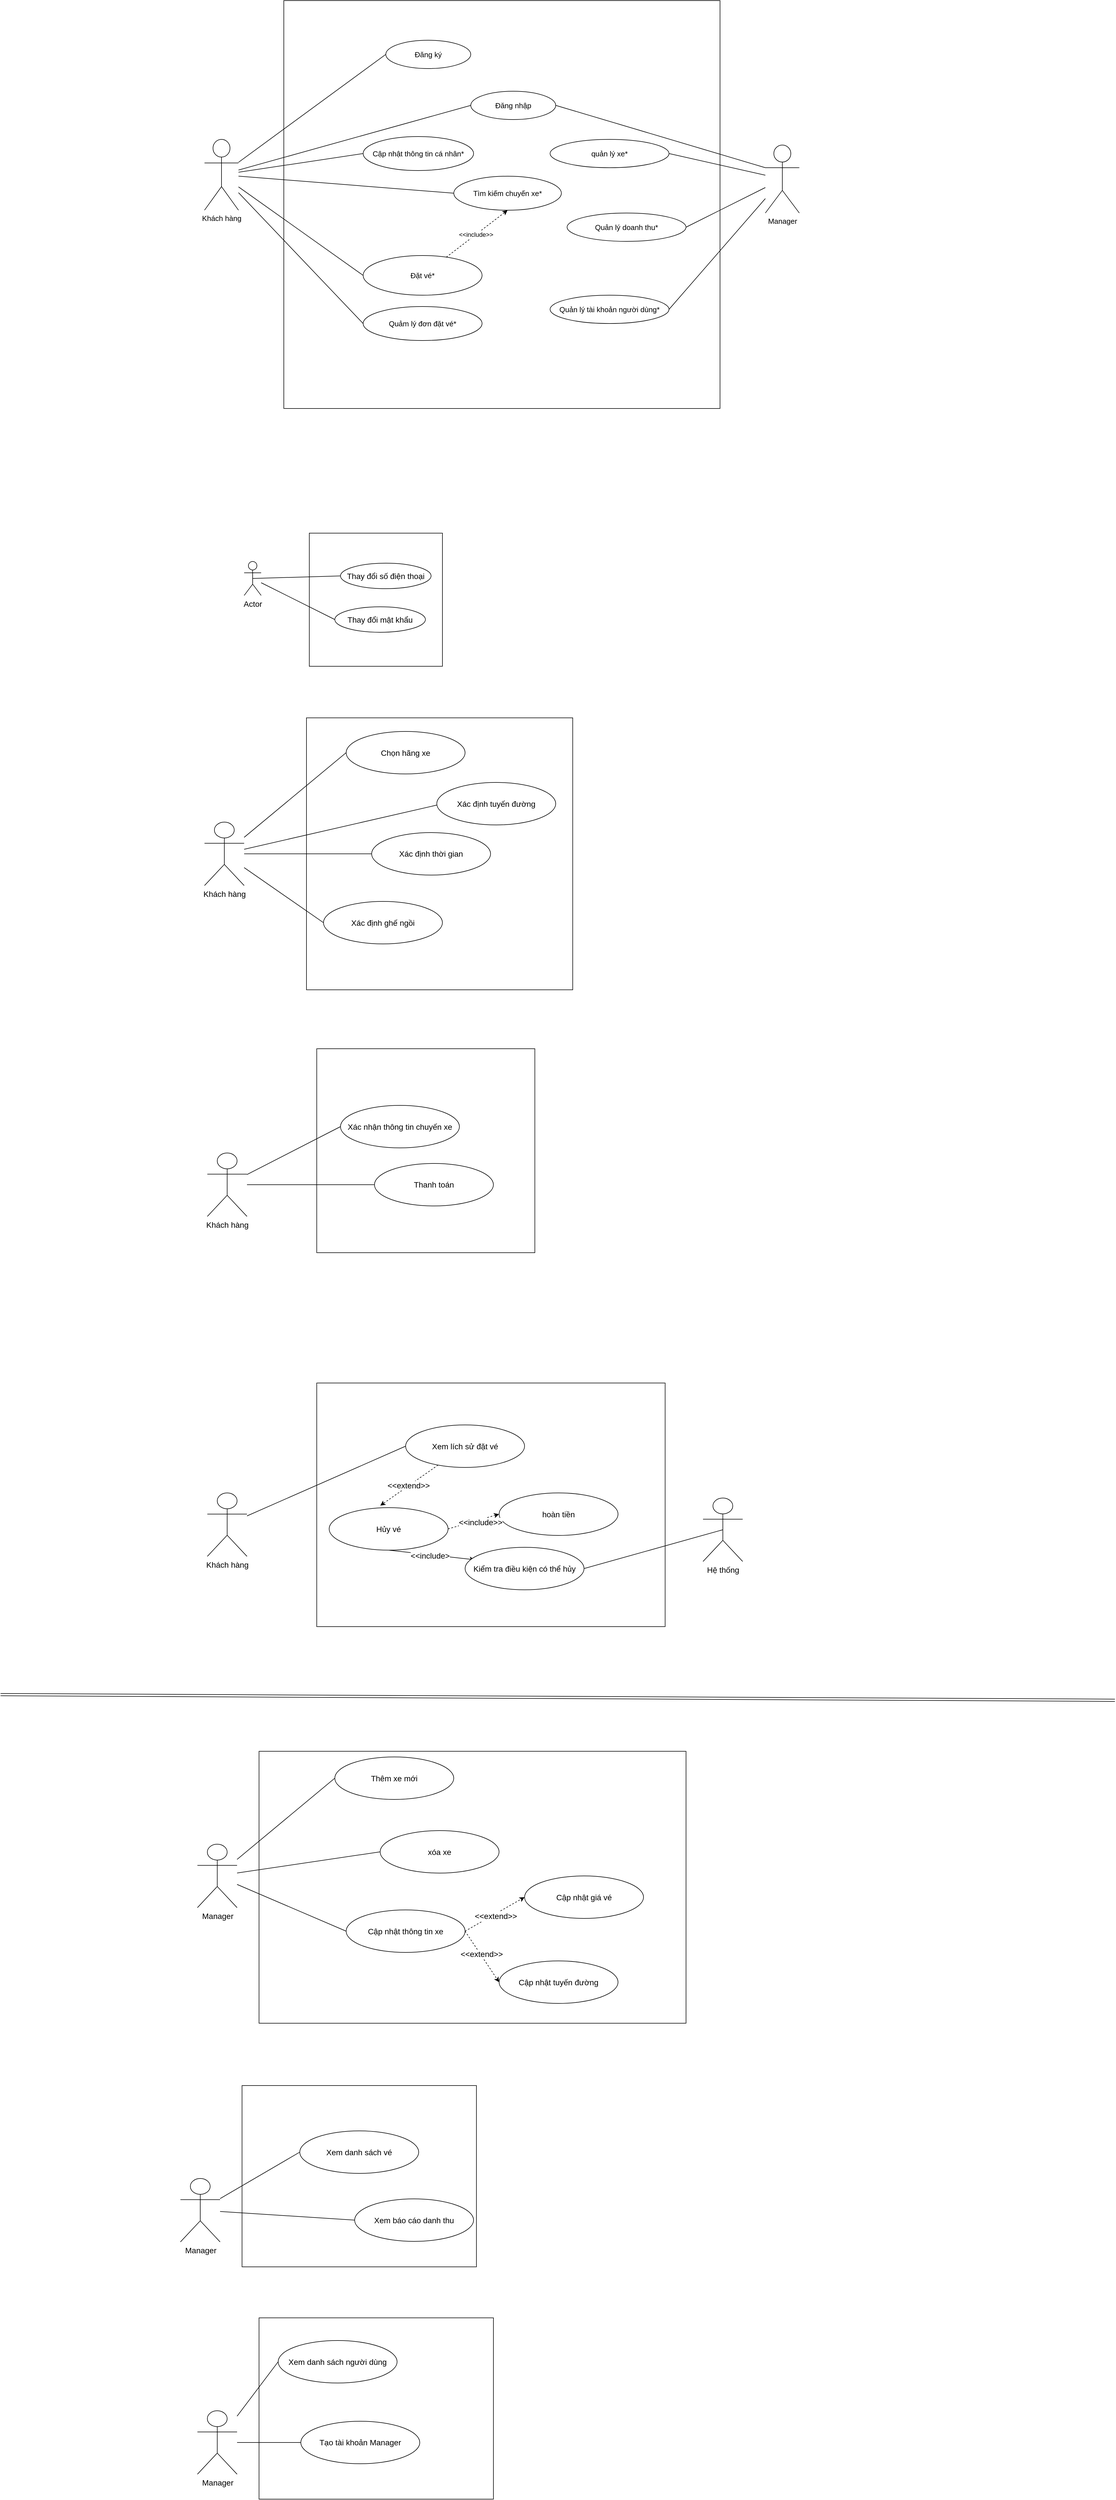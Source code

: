 <mxfile version="26.1.1">
  <diagram name="Trang-1" id="eQw4BYw5UpwCpBsreAdn">
    <mxGraphModel dx="1500" dy="757" grid="1" gridSize="10" guides="1" tooltips="1" connect="1" arrows="1" fold="1" page="1" pageScale="1" pageWidth="2339" pageHeight="3300" math="0" shadow="0">
      <root>
        <mxCell id="0" />
        <mxCell id="1" parent="0" />
        <mxCell id="Gce-sUd2AtawAeX2hsjM-67" value="" style="whiteSpace=wrap;html=1;aspect=fixed;fontSize=14;" parent="1" vertex="1">
          <mxGeometry x="955" y="1620" width="235" height="235" as="geometry" />
        </mxCell>
        <mxCell id="Gce-sUd2AtawAeX2hsjM-66" value="" style="rounded=0;whiteSpace=wrap;html=1;fontSize=14;" parent="1" vertex="1">
          <mxGeometry x="950" y="1946" width="470" height="480" as="geometry" />
        </mxCell>
        <mxCell id="uEizGW2Jhpf34SG__IlC-113" value="" style="rounded=0;whiteSpace=wrap;html=1;fontSize=13;" parent="1" vertex="1">
          <mxGeometry x="910" y="680" width="770" height="720" as="geometry" />
        </mxCell>
        <mxCell id="uEizGW2Jhpf34SG__IlC-19" value="&lt;div&gt;&lt;font&gt;Manager&lt;/font&gt;&lt;/div&gt;" style="shape=umlActor;verticalLabelPosition=bottom;verticalAlign=top;html=1;outlineConnect=0;fontSize=13;" parent="1" vertex="1">
          <mxGeometry x="1760" y="935" width="60" height="120" as="geometry" />
        </mxCell>
        <mxCell id="uEizGW2Jhpf34SG__IlC-20" value="&lt;font&gt;quản lý xe*&lt;/font&gt;" style="ellipse;whiteSpace=wrap;html=1;fontSize=13;" parent="1" vertex="1">
          <mxGeometry x="1380" y="925" width="210" height="50" as="geometry" />
        </mxCell>
        <mxCell id="uEizGW2Jhpf34SG__IlC-22" value="&lt;font&gt;Quản lý doanh thu*&lt;/font&gt;" style="ellipse;whiteSpace=wrap;html=1;fontSize=13;" parent="1" vertex="1">
          <mxGeometry x="1410" y="1055" width="210" height="50" as="geometry" />
        </mxCell>
        <mxCell id="uEizGW2Jhpf34SG__IlC-23" value="&lt;font&gt;Quản lý tài khoản người dùng*&lt;/font&gt;" style="ellipse;whiteSpace=wrap;html=1;fontSize=13;" parent="1" vertex="1">
          <mxGeometry x="1380" y="1200" width="210" height="50" as="geometry" />
        </mxCell>
        <mxCell id="uEizGW2Jhpf34SG__IlC-27" value="&lt;font&gt;Quảm lý đơn đặt vé*&lt;/font&gt;" style="ellipse;whiteSpace=wrap;html=1;fontSize=13;" parent="1" vertex="1">
          <mxGeometry x="1050" y="1220" width="210" height="60" as="geometry" />
        </mxCell>
        <mxCell id="uEizGW2Jhpf34SG__IlC-60" value="&lt;span&gt;Đăng ký&lt;/span&gt;" style="ellipse;whiteSpace=wrap;html=1;fontSize=13;" parent="1" vertex="1">
          <mxGeometry x="1090" y="750" width="150" height="50" as="geometry" />
        </mxCell>
        <mxCell id="uEizGW2Jhpf34SG__IlC-62" value="&lt;span&gt;Cập nhật thông tin cá nhân*&lt;/span&gt;" style="ellipse;whiteSpace=wrap;html=1;fontSize=13;" parent="1" vertex="1">
          <mxGeometry x="1050" y="920" width="195" height="60" as="geometry" />
        </mxCell>
        <mxCell id="uEizGW2Jhpf34SG__IlC-63" value="&lt;span&gt;Tìm kiếm chuyến xe*&lt;/span&gt;" style="ellipse;whiteSpace=wrap;html=1;fontSize=13;" parent="1" vertex="1">
          <mxGeometry x="1210" y="990" width="190" height="60" as="geometry" />
        </mxCell>
        <mxCell id="uEizGW2Jhpf34SG__IlC-65" value="&lt;font&gt;Đặt vé*&lt;/font&gt;" style="ellipse;whiteSpace=wrap;html=1;fontSize=13;" parent="1" vertex="1">
          <mxGeometry x="1050" y="1130" width="210" height="70" as="geometry" />
        </mxCell>
        <mxCell id="uEizGW2Jhpf34SG__IlC-79" value="" style="endArrow=none;html=1;rounded=0;entryX=0;entryY=0.5;entryDx=0;entryDy=0;fontSize=13;" parent="1" source="uEizGW2Jhpf34SG__IlC-31" target="uEizGW2Jhpf34SG__IlC-60" edge="1">
          <mxGeometry width="50" height="50" relative="1" as="geometry">
            <mxPoint x="630" y="750" as="sourcePoint" />
            <mxPoint x="680" y="700" as="targetPoint" />
          </mxGeometry>
        </mxCell>
        <mxCell id="uEizGW2Jhpf34SG__IlC-81" value="" style="endArrow=none;html=1;rounded=0;exitX=1;exitY=0.5;exitDx=0;exitDy=0;fontSize=13;" parent="1" source="uEizGW2Jhpf34SG__IlC-20" target="uEizGW2Jhpf34SG__IlC-19" edge="1">
          <mxGeometry width="50" height="50" relative="1" as="geometry">
            <mxPoint x="1830" y="1040" as="sourcePoint" />
            <mxPoint x="1880" y="990" as="targetPoint" />
          </mxGeometry>
        </mxCell>
        <mxCell id="uEizGW2Jhpf34SG__IlC-82" value="" style="endArrow=none;html=1;rounded=0;exitX=1;exitY=0.5;exitDx=0;exitDy=0;fontSize=13;" parent="1" source="uEizGW2Jhpf34SG__IlC-22" target="uEizGW2Jhpf34SG__IlC-19" edge="1">
          <mxGeometry width="50" height="50" relative="1" as="geometry">
            <mxPoint x="1940" y="1100" as="sourcePoint" />
            <mxPoint x="1990" y="1050" as="targetPoint" />
          </mxGeometry>
        </mxCell>
        <mxCell id="uEizGW2Jhpf34SG__IlC-83" value="" style="endArrow=none;html=1;rounded=0;exitX=1;exitY=0.5;exitDx=0;exitDy=0;fontSize=13;" parent="1" source="uEizGW2Jhpf34SG__IlC-23" target="uEizGW2Jhpf34SG__IlC-19" edge="1">
          <mxGeometry width="50" height="50" relative="1" as="geometry">
            <mxPoint x="1960" y="1270" as="sourcePoint" />
            <mxPoint x="2010" y="1220" as="targetPoint" />
          </mxGeometry>
        </mxCell>
        <mxCell id="uEizGW2Jhpf34SG__IlC-92" style="edgeStyle=orthogonalEdgeStyle;rounded=0;orthogonalLoop=1;jettySize=auto;html=1;exitX=0.5;exitY=1;exitDx=0;exitDy=0;fontSize=13;" parent="1" source="uEizGW2Jhpf34SG__IlC-27" target="uEizGW2Jhpf34SG__IlC-27" edge="1">
          <mxGeometry relative="1" as="geometry" />
        </mxCell>
        <mxCell id="uEizGW2Jhpf34SG__IlC-93" value="" style="endArrow=none;html=1;rounded=0;entryX=0;entryY=0.5;entryDx=0;entryDy=0;fontSize=13;" parent="1" source="uEizGW2Jhpf34SG__IlC-31" target="uEizGW2Jhpf34SG__IlC-65" edge="1">
          <mxGeometry width="50" height="50" relative="1" as="geometry">
            <mxPoint x="1290" y="1050" as="sourcePoint" />
            <mxPoint x="1340" y="1000" as="targetPoint" />
          </mxGeometry>
        </mxCell>
        <mxCell id="uEizGW2Jhpf34SG__IlC-98" value="" style="endArrow=none;html=1;rounded=0;entryX=0;entryY=0.5;entryDx=0;entryDy=0;fontSize=13;" parent="1" source="uEizGW2Jhpf34SG__IlC-31" target="uEizGW2Jhpf34SG__IlC-63" edge="1">
          <mxGeometry width="50" height="50" relative="1" as="geometry">
            <mxPoint x="580" y="1130" as="sourcePoint" />
            <mxPoint x="630" y="1080" as="targetPoint" />
          </mxGeometry>
        </mxCell>
        <mxCell id="uEizGW2Jhpf34SG__IlC-101" value="" style="endArrow=none;html=1;rounded=0;entryX=0;entryY=0.5;entryDx=0;entryDy=0;fontSize=13;" parent="1" source="uEizGW2Jhpf34SG__IlC-31" target="uEizGW2Jhpf34SG__IlC-62" edge="1">
          <mxGeometry width="50" height="50" relative="1" as="geometry">
            <mxPoint x="1680" y="1350" as="sourcePoint" />
            <mxPoint x="1740" y="1340" as="targetPoint" />
          </mxGeometry>
        </mxCell>
        <mxCell id="uEizGW2Jhpf34SG__IlC-117" style="edgeStyle=orthogonalEdgeStyle;rounded=0;orthogonalLoop=1;jettySize=auto;html=1;exitX=0.5;exitY=1;exitDx=0;exitDy=0;" parent="1" edge="1">
          <mxGeometry relative="1" as="geometry">
            <mxPoint x="1540" y="1430" as="sourcePoint" />
            <mxPoint x="1540" y="1430" as="targetPoint" />
          </mxGeometry>
        </mxCell>
        <mxCell id="uEizGW2Jhpf34SG__IlC-122" style="edgeStyle=orthogonalEdgeStyle;rounded=0;orthogonalLoop=1;jettySize=auto;html=1;exitX=0.5;exitY=1;exitDx=0;exitDy=0;fontSize=13;" parent="1" source="uEizGW2Jhpf34SG__IlC-65" target="uEizGW2Jhpf34SG__IlC-65" edge="1">
          <mxGeometry relative="1" as="geometry" />
        </mxCell>
        <mxCell id="uEizGW2Jhpf34SG__IlC-123" style="edgeStyle=orthogonalEdgeStyle;rounded=0;orthogonalLoop=1;jettySize=auto;html=1;exitX=0.5;exitY=1;exitDx=0;exitDy=0;fontSize=13;" parent="1" edge="1">
          <mxGeometry relative="1" as="geometry">
            <mxPoint x="1180" y="1290" as="sourcePoint" />
            <mxPoint x="1180" y="1290" as="targetPoint" />
          </mxGeometry>
        </mxCell>
        <mxCell id="uEizGW2Jhpf34SG__IlC-128" style="edgeStyle=orthogonalEdgeStyle;rounded=0;orthogonalLoop=1;jettySize=auto;html=1;exitX=0.5;exitY=1;exitDx=0;exitDy=0;fontSize=13;" parent="1" source="uEizGW2Jhpf34SG__IlC-60" target="uEizGW2Jhpf34SG__IlC-60" edge="1">
          <mxGeometry relative="1" as="geometry" />
        </mxCell>
        <mxCell id="uEizGW2Jhpf34SG__IlC-31" value="&lt;font&gt;Khách hàng&lt;/font&gt;" style="shape=umlActor;verticalLabelPosition=bottom;verticalAlign=top;html=1;outlineConnect=0;fontSize=13;" parent="1" vertex="1">
          <mxGeometry x="770" y="925" width="60" height="125" as="geometry" />
        </mxCell>
        <mxCell id="Gce-sUd2AtawAeX2hsjM-2" value="&lt;span&gt;Đăng nhập&lt;/span&gt;" style="ellipse;whiteSpace=wrap;html=1;fontSize=13;" parent="1" vertex="1">
          <mxGeometry x="1240" y="840" width="150" height="50" as="geometry" />
        </mxCell>
        <mxCell id="Gce-sUd2AtawAeX2hsjM-7" value="Actor" style="shape=umlActor;verticalLabelPosition=bottom;verticalAlign=top;html=1;outlineConnect=0;fontSize=14;" parent="1" vertex="1">
          <mxGeometry x="840" y="1670" width="30" height="60" as="geometry" />
        </mxCell>
        <mxCell id="Gce-sUd2AtawAeX2hsjM-8" value="&lt;span&gt;Thay đổi mật khẩu&lt;/span&gt;" style="ellipse;whiteSpace=wrap;html=1;fontSize=14;" parent="1" vertex="1">
          <mxGeometry x="1000" y="1750" width="160" height="45" as="geometry" />
        </mxCell>
        <mxCell id="Gce-sUd2AtawAeX2hsjM-12" value="&lt;span&gt;Thay đổi số điện thoại&lt;/span&gt;" style="ellipse;whiteSpace=wrap;html=1;fontSize=14;" parent="1" vertex="1">
          <mxGeometry x="1010" y="1673" width="160" height="45" as="geometry" />
        </mxCell>
        <mxCell id="Gce-sUd2AtawAeX2hsjM-21" value="Khách hàng" style="shape=umlActor;verticalLabelPosition=bottom;verticalAlign=top;html=1;outlineConnect=0;fontSize=14;" parent="1" vertex="1">
          <mxGeometry x="770" y="2130" width="70" height="112" as="geometry" />
        </mxCell>
        <mxCell id="Gce-sUd2AtawAeX2hsjM-48" value="" style="endArrow=none;html=1;rounded=0;entryX=0;entryY=0.5;entryDx=0;entryDy=0;fontSize=13;" parent="1" source="uEizGW2Jhpf34SG__IlC-31" target="Gce-sUd2AtawAeX2hsjM-2" edge="1">
          <mxGeometry width="50" height="50" relative="1" as="geometry">
            <mxPoint x="1260" y="860" as="sourcePoint" />
            <mxPoint x="1310" y="810" as="targetPoint" />
          </mxGeometry>
        </mxCell>
        <mxCell id="Gce-sUd2AtawAeX2hsjM-49" value="" style="endArrow=none;html=1;rounded=0;exitX=1;exitY=0.5;exitDx=0;exitDy=0;entryX=0;entryY=0.333;entryDx=0;entryDy=0;entryPerimeter=0;fontSize=13;" parent="1" source="Gce-sUd2AtawAeX2hsjM-2" target="uEizGW2Jhpf34SG__IlC-19" edge="1">
          <mxGeometry width="50" height="50" relative="1" as="geometry">
            <mxPoint x="1490" y="930" as="sourcePoint" />
            <mxPoint x="1540" y="880" as="targetPoint" />
          </mxGeometry>
        </mxCell>
        <mxCell id="Gce-sUd2AtawAeX2hsjM-54" value="" style="endArrow=none;html=1;rounded=0;entryX=0;entryY=0.5;entryDx=0;entryDy=0;fontSize=13;" parent="1" source="uEizGW2Jhpf34SG__IlC-31" target="uEizGW2Jhpf34SG__IlC-27" edge="1">
          <mxGeometry width="50" height="50" relative="1" as="geometry">
            <mxPoint x="1340" y="1030" as="sourcePoint" />
            <mxPoint x="1390" y="980" as="targetPoint" />
          </mxGeometry>
        </mxCell>
        <mxCell id="Gce-sUd2AtawAeX2hsjM-57" value="&lt;span&gt;Chọn hãng xe&lt;/span&gt;" style="ellipse;whiteSpace=wrap;html=1;fontSize=14;" parent="1" vertex="1">
          <mxGeometry x="1020" y="1970" width="210" height="75" as="geometry" />
        </mxCell>
        <mxCell id="Gce-sUd2AtawAeX2hsjM-58" value="&lt;span&gt;Xác định ghế ngồi&lt;/span&gt;" style="ellipse;whiteSpace=wrap;html=1;fontSize=14;" parent="1" vertex="1">
          <mxGeometry x="980" y="2270" width="210" height="75" as="geometry" />
        </mxCell>
        <mxCell id="Gce-sUd2AtawAeX2hsjM-59" value="&lt;span&gt;Xác định thời gian&lt;/span&gt;" style="ellipse;whiteSpace=wrap;html=1;fontSize=14;" parent="1" vertex="1">
          <mxGeometry x="1065" y="2148.5" width="210" height="75" as="geometry" />
        </mxCell>
        <mxCell id="Gce-sUd2AtawAeX2hsjM-60" value="" style="endArrow=none;html=1;rounded=0;entryX=0;entryY=0.5;entryDx=0;entryDy=0;fontSize=14;" parent="1" source="Gce-sUd2AtawAeX2hsjM-21" target="Gce-sUd2AtawAeX2hsjM-57" edge="1">
          <mxGeometry width="50" height="50" relative="1" as="geometry">
            <mxPoint x="1340" y="2170" as="sourcePoint" />
            <mxPoint x="1390" y="2120" as="targetPoint" />
          </mxGeometry>
        </mxCell>
        <mxCell id="Gce-sUd2AtawAeX2hsjM-61" value="" style="endArrow=none;html=1;rounded=0;entryX=0;entryY=0.5;entryDx=0;entryDy=0;fontSize=14;" parent="1" source="Gce-sUd2AtawAeX2hsjM-21" target="Gce-sUd2AtawAeX2hsjM-59" edge="1">
          <mxGeometry width="50" height="50" relative="1" as="geometry">
            <mxPoint x="970" y="2140.005" as="sourcePoint" />
            <mxPoint x="1520" y="2103.78" as="targetPoint" />
          </mxGeometry>
        </mxCell>
        <mxCell id="Gce-sUd2AtawAeX2hsjM-65" value="" style="endArrow=none;html=1;rounded=0;entryX=0;entryY=0.5;entryDx=0;entryDy=0;fontSize=14;" parent="1" source="Gce-sUd2AtawAeX2hsjM-21" target="Gce-sUd2AtawAeX2hsjM-58" edge="1">
          <mxGeometry width="50" height="50" relative="1" as="geometry">
            <mxPoint x="1340" y="2170" as="sourcePoint" />
            <mxPoint x="1390" y="2120" as="targetPoint" />
          </mxGeometry>
        </mxCell>
        <mxCell id="Gce-sUd2AtawAeX2hsjM-68" value="" style="endArrow=none;html=1;rounded=0;exitX=0.5;exitY=0.5;exitDx=0;exitDy=0;exitPerimeter=0;entryX=0;entryY=0.5;entryDx=0;entryDy=0;fontSize=14;" parent="1" source="Gce-sUd2AtawAeX2hsjM-7" target="Gce-sUd2AtawAeX2hsjM-12" edge="1">
          <mxGeometry width="50" height="50" relative="1" as="geometry">
            <mxPoint x="1090" y="1710" as="sourcePoint" />
            <mxPoint x="1140" y="1660" as="targetPoint" />
          </mxGeometry>
        </mxCell>
        <mxCell id="Gce-sUd2AtawAeX2hsjM-69" value="" style="endArrow=none;html=1;rounded=0;entryX=0;entryY=0.5;entryDx=0;entryDy=0;fontSize=14;" parent="1" source="Gce-sUd2AtawAeX2hsjM-7" target="Gce-sUd2AtawAeX2hsjM-8" edge="1">
          <mxGeometry width="50" height="50" relative="1" as="geometry">
            <mxPoint x="1090" y="1710" as="sourcePoint" />
            <mxPoint x="1140" y="1660" as="targetPoint" />
          </mxGeometry>
        </mxCell>
        <mxCell id="Gce-sUd2AtawAeX2hsjM-70" value="" style="rounded=0;whiteSpace=wrap;html=1;fontSize=14;" parent="1" vertex="1">
          <mxGeometry x="968.13" y="2530" width="385" height="360" as="geometry" />
        </mxCell>
        <mxCell id="Gce-sUd2AtawAeX2hsjM-71" value="Khách hàng" style="shape=umlActor;verticalLabelPosition=bottom;verticalAlign=top;html=1;outlineConnect=0;fontSize=14;" parent="1" vertex="1">
          <mxGeometry x="775" y="2714" width="70" height="112" as="geometry" />
        </mxCell>
        <mxCell id="Gce-sUd2AtawAeX2hsjM-72" value="Xác nhận thông tin chuyến xe" style="ellipse;whiteSpace=wrap;html=1;fontSize=14;" parent="1" vertex="1">
          <mxGeometry x="1010" y="2630" width="210" height="75" as="geometry" />
        </mxCell>
        <mxCell id="Gce-sUd2AtawAeX2hsjM-74" value="&lt;span&gt;Thanh toán&lt;/span&gt;" style="ellipse;whiteSpace=wrap;html=1;fontSize=14;" parent="1" vertex="1">
          <mxGeometry x="1070" y="2732.5" width="210" height="75" as="geometry" />
        </mxCell>
        <mxCell id="Gce-sUd2AtawAeX2hsjM-75" value="" style="endArrow=none;html=1;rounded=0;entryX=0;entryY=0.5;entryDx=0;entryDy=0;fontSize=14;" parent="1" source="Gce-sUd2AtawAeX2hsjM-71" target="Gce-sUd2AtawAeX2hsjM-72" edge="1">
          <mxGeometry width="50" height="50" relative="1" as="geometry">
            <mxPoint x="1345" y="2754" as="sourcePoint" />
            <mxPoint x="1395" y="2704" as="targetPoint" />
          </mxGeometry>
        </mxCell>
        <mxCell id="Gce-sUd2AtawAeX2hsjM-76" value="" style="endArrow=none;html=1;rounded=0;entryX=0;entryY=0.5;entryDx=0;entryDy=0;fontSize=14;" parent="1" source="Gce-sUd2AtawAeX2hsjM-71" target="Gce-sUd2AtawAeX2hsjM-74" edge="1">
          <mxGeometry width="50" height="50" relative="1" as="geometry">
            <mxPoint x="975" y="2724.005" as="sourcePoint" />
            <mxPoint x="1525" y="2687.78" as="targetPoint" />
          </mxGeometry>
        </mxCell>
        <mxCell id="Gce-sUd2AtawAeX2hsjM-78" value="" style="rounded=0;whiteSpace=wrap;html=1;fontSize=14;" parent="1" vertex="1">
          <mxGeometry x="968.13" y="3120" width="615" height="430" as="geometry" />
        </mxCell>
        <mxCell id="Gce-sUd2AtawAeX2hsjM-79" value="Khách hàng" style="shape=umlActor;verticalLabelPosition=bottom;verticalAlign=top;html=1;outlineConnect=0;fontSize=14;" parent="1" vertex="1">
          <mxGeometry x="775" y="3314" width="70" height="112" as="geometry" />
        </mxCell>
        <mxCell id="Gce-sUd2AtawAeX2hsjM-80" value="&lt;span&gt;Xem lích sử đặt vé&lt;/span&gt;" style="ellipse;whiteSpace=wrap;html=1;fontSize=14;" parent="1" vertex="1">
          <mxGeometry x="1125" y="3194" width="210" height="75" as="geometry" />
        </mxCell>
        <mxCell id="Gce-sUd2AtawAeX2hsjM-81" value="&lt;span&gt;hoàn tiền&lt;/span&gt;" style="ellipse;whiteSpace=wrap;html=1;fontSize=14;" parent="1" vertex="1">
          <mxGeometry x="1290" y="3314" width="210" height="75" as="geometry" />
        </mxCell>
        <mxCell id="Gce-sUd2AtawAeX2hsjM-82" value="&lt;span&gt;Hủy vé&lt;/span&gt;" style="ellipse;whiteSpace=wrap;html=1;fontSize=14;" parent="1" vertex="1">
          <mxGeometry x="990" y="3340" width="210" height="75" as="geometry" />
        </mxCell>
        <mxCell id="Gce-sUd2AtawAeX2hsjM-83" value="" style="endArrow=none;html=1;rounded=0;entryX=0;entryY=0.5;entryDx=0;entryDy=0;fontSize=14;" parent="1" source="Gce-sUd2AtawAeX2hsjM-79" target="Gce-sUd2AtawAeX2hsjM-80" edge="1">
          <mxGeometry width="50" height="50" relative="1" as="geometry">
            <mxPoint x="1345" y="3354" as="sourcePoint" />
            <mxPoint x="1395" y="3304" as="targetPoint" />
          </mxGeometry>
        </mxCell>
        <mxCell id="Gce-sUd2AtawAeX2hsjM-89" value="" style="endArrow=classic;html=1;rounded=0;exitX=1;exitY=0.5;exitDx=0;exitDy=0;entryX=0;entryY=0.5;entryDx=0;entryDy=0;dashed=1;fontSize=14;" parent="1" source="Gce-sUd2AtawAeX2hsjM-82" target="Gce-sUd2AtawAeX2hsjM-81" edge="1">
          <mxGeometry width="50" height="50" relative="1" as="geometry">
            <mxPoint x="1310" y="3240" as="sourcePoint" />
            <mxPoint x="1360" y="3190" as="targetPoint" />
          </mxGeometry>
        </mxCell>
        <mxCell id="Gce-sUd2AtawAeX2hsjM-90" value="&amp;lt;&amp;lt;include&amp;gt;&amp;gt;" style="edgeLabel;html=1;align=center;verticalAlign=middle;resizable=0;points=[];fontSize=14;" parent="Gce-sUd2AtawAeX2hsjM-89" vertex="1" connectable="0">
          <mxGeometry x="0.057" y="-11" relative="1" as="geometry">
            <mxPoint x="6" y="-9" as="offset" />
          </mxGeometry>
        </mxCell>
        <mxCell id="Gce-sUd2AtawAeX2hsjM-91" value="" style="rounded=0;whiteSpace=wrap;html=1;fontSize=14;" parent="1" vertex="1">
          <mxGeometry x="866.25" y="3770" width="753.75" height="480" as="geometry" />
        </mxCell>
        <mxCell id="Gce-sUd2AtawAeX2hsjM-92" value="Manager" style="shape=umlActor;verticalLabelPosition=bottom;verticalAlign=top;html=1;outlineConnect=0;fontSize=14;" parent="1" vertex="1">
          <mxGeometry x="757.5" y="3934" width="70" height="112" as="geometry" />
        </mxCell>
        <mxCell id="Gce-sUd2AtawAeX2hsjM-93" value="&lt;span&gt;Thêm xe mới&lt;/span&gt;" style="ellipse;whiteSpace=wrap;html=1;fontSize=14;" parent="1" vertex="1">
          <mxGeometry x="1000" y="3780" width="210" height="75" as="geometry" />
        </mxCell>
        <mxCell id="Gce-sUd2AtawAeX2hsjM-96" value="" style="endArrow=none;html=1;rounded=0;entryX=0;entryY=0.5;entryDx=0;entryDy=0;fontSize=14;" parent="1" source="Gce-sUd2AtawAeX2hsjM-92" target="Gce-sUd2AtawAeX2hsjM-93" edge="1">
          <mxGeometry width="50" height="50" relative="1" as="geometry">
            <mxPoint x="1327.5" y="3974" as="sourcePoint" />
            <mxPoint x="1377.5" y="3924" as="targetPoint" />
          </mxGeometry>
        </mxCell>
        <mxCell id="Gce-sUd2AtawAeX2hsjM-100" value="" style="shape=link;html=1;rounded=0;" parent="1" edge="1">
          <mxGeometry width="100" relative="1" as="geometry">
            <mxPoint x="410" y="3670" as="sourcePoint" />
            <mxPoint x="2377.111" y="3680" as="targetPoint" />
          </mxGeometry>
        </mxCell>
        <mxCell id="Gce-sUd2AtawAeX2hsjM-101" value="&lt;span&gt;xóa xe&lt;/span&gt;" style="ellipse;whiteSpace=wrap;html=1;fontSize=14;" parent="1" vertex="1">
          <mxGeometry x="1080" y="3910" width="210" height="75" as="geometry" />
        </mxCell>
        <mxCell id="Gce-sUd2AtawAeX2hsjM-102" value="&lt;span&gt;Cập nhật thông tin xe&lt;/span&gt;" style="ellipse;whiteSpace=wrap;html=1;fontSize=14;" parent="1" vertex="1">
          <mxGeometry x="1020" y="4050" width="210" height="75" as="geometry" />
        </mxCell>
        <mxCell id="Gce-sUd2AtawAeX2hsjM-103" value="" style="endArrow=none;html=1;rounded=0;entryX=0;entryY=0.5;entryDx=0;entryDy=0;fontSize=14;" parent="1" source="Gce-sUd2AtawAeX2hsjM-92" target="Gce-sUd2AtawAeX2hsjM-101" edge="1">
          <mxGeometry width="50" height="50" relative="1" as="geometry">
            <mxPoint x="1190" y="3990" as="sourcePoint" />
            <mxPoint x="1240" y="3940" as="targetPoint" />
          </mxGeometry>
        </mxCell>
        <mxCell id="Gce-sUd2AtawAeX2hsjM-104" value="" style="endArrow=none;html=1;rounded=0;entryX=0;entryY=0.5;entryDx=0;entryDy=0;fontSize=14;" parent="1" source="Gce-sUd2AtawAeX2hsjM-92" target="Gce-sUd2AtawAeX2hsjM-102" edge="1">
          <mxGeometry width="50" height="50" relative="1" as="geometry">
            <mxPoint x="1190" y="3990" as="sourcePoint" />
            <mxPoint x="1240" y="3940" as="targetPoint" />
          </mxGeometry>
        </mxCell>
        <mxCell id="Gce-sUd2AtawAeX2hsjM-109" value="" style="rounded=0;whiteSpace=wrap;html=1;fontSize=14;" parent="1" vertex="1">
          <mxGeometry x="836.25" y="4360" width="413.75" height="320" as="geometry" />
        </mxCell>
        <mxCell id="Gce-sUd2AtawAeX2hsjM-110" value="Manager" style="shape=umlActor;verticalLabelPosition=bottom;verticalAlign=top;html=1;outlineConnect=0;fontSize=14;" parent="1" vertex="1">
          <mxGeometry x="727.5" y="4524" width="70" height="112" as="geometry" />
        </mxCell>
        <mxCell id="Gce-sUd2AtawAeX2hsjM-111" value="&lt;span&gt;Xem danh sách vé&lt;/span&gt;" style="ellipse;whiteSpace=wrap;html=1;fontSize=14;" parent="1" vertex="1">
          <mxGeometry x="938.13" y="4440" width="210" height="75" as="geometry" />
        </mxCell>
        <mxCell id="Gce-sUd2AtawAeX2hsjM-112" value="&lt;span&gt;Xem báo cáo danh thu&lt;/span&gt;" style="ellipse;whiteSpace=wrap;html=1;fontSize=14;" parent="1" vertex="1">
          <mxGeometry x="1035" y="4560" width="210" height="75" as="geometry" />
        </mxCell>
        <mxCell id="Gce-sUd2AtawAeX2hsjM-113" value="" style="endArrow=none;html=1;rounded=0;entryX=0;entryY=0.5;entryDx=0;entryDy=0;fontSize=14;" parent="1" source="Gce-sUd2AtawAeX2hsjM-110" target="Gce-sUd2AtawAeX2hsjM-111" edge="1">
          <mxGeometry width="50" height="50" relative="1" as="geometry">
            <mxPoint x="1297.5" y="4564" as="sourcePoint" />
            <mxPoint x="1347.5" y="4514" as="targetPoint" />
          </mxGeometry>
        </mxCell>
        <mxCell id="Gce-sUd2AtawAeX2hsjM-114" value="" style="endArrow=none;html=1;rounded=0;entryX=0;entryY=0.5;entryDx=0;entryDy=0;fontSize=14;" parent="1" source="Gce-sUd2AtawAeX2hsjM-110" target="Gce-sUd2AtawAeX2hsjM-112" edge="1">
          <mxGeometry width="50" height="50" relative="1" as="geometry">
            <mxPoint x="927.5" y="4534.005" as="sourcePoint" />
            <mxPoint x="1477.5" y="4497.78" as="targetPoint" />
          </mxGeometry>
        </mxCell>
        <mxCell id="Gce-sUd2AtawAeX2hsjM-124" value="" style="rounded=0;whiteSpace=wrap;html=1;fontSize=14;" parent="1" vertex="1">
          <mxGeometry x="866.25" y="4770" width="413.75" height="320" as="geometry" />
        </mxCell>
        <mxCell id="Gce-sUd2AtawAeX2hsjM-125" value="Manager" style="shape=umlActor;verticalLabelPosition=bottom;verticalAlign=top;html=1;outlineConnect=0;fontSize=14;" parent="1" vertex="1">
          <mxGeometry x="757.5" y="4934" width="70" height="112" as="geometry" />
        </mxCell>
        <mxCell id="Gce-sUd2AtawAeX2hsjM-126" value="&lt;span&gt;Xem danh sách người dùng&lt;/span&gt;" style="ellipse;whiteSpace=wrap;html=1;fontSize=14;" parent="1" vertex="1">
          <mxGeometry x="900" y="4810" width="210" height="75" as="geometry" />
        </mxCell>
        <mxCell id="Gce-sUd2AtawAeX2hsjM-127" value="&lt;span&gt;Tạo tài khoản Manager&lt;/span&gt;" style="ellipse;whiteSpace=wrap;html=1;fontSize=14;" parent="1" vertex="1">
          <mxGeometry x="940" y="4952.5" width="210" height="75" as="geometry" />
        </mxCell>
        <mxCell id="Gce-sUd2AtawAeX2hsjM-128" value="" style="endArrow=none;html=1;rounded=0;entryX=0;entryY=0.5;entryDx=0;entryDy=0;fontSize=14;" parent="1" source="Gce-sUd2AtawAeX2hsjM-125" target="Gce-sUd2AtawAeX2hsjM-126" edge="1">
          <mxGeometry width="50" height="50" relative="1" as="geometry">
            <mxPoint x="1327.5" y="4974" as="sourcePoint" />
            <mxPoint x="1377.5" y="4924" as="targetPoint" />
          </mxGeometry>
        </mxCell>
        <mxCell id="Gce-sUd2AtawAeX2hsjM-129" value="" style="endArrow=none;html=1;rounded=0;entryX=0;entryY=0.5;entryDx=0;entryDy=0;fontSize=14;" parent="1" source="Gce-sUd2AtawAeX2hsjM-125" target="Gce-sUd2AtawAeX2hsjM-127" edge="1">
          <mxGeometry width="50" height="50" relative="1" as="geometry">
            <mxPoint x="957.5" y="4944.005" as="sourcePoint" />
            <mxPoint x="1507.5" y="4907.78" as="targetPoint" />
          </mxGeometry>
        </mxCell>
        <mxCell id="Adgn7BsNbIitiDuaCNpu-2" value="" style="endArrow=classic;html=1;rounded=0;entryX=0.43;entryY=-0.048;entryDx=0;entryDy=0;entryPerimeter=0;dashed=1;fontSize=14;" edge="1" parent="1" source="Gce-sUd2AtawAeX2hsjM-80" target="Gce-sUd2AtawAeX2hsjM-82">
          <mxGeometry width="50" height="50" relative="1" as="geometry">
            <mxPoint x="660" y="3440" as="sourcePoint" />
            <mxPoint x="710" y="3390" as="targetPoint" />
          </mxGeometry>
        </mxCell>
        <mxCell id="Adgn7BsNbIitiDuaCNpu-3" value="&amp;lt;&amp;lt;extend&amp;gt;&amp;gt;" style="edgeLabel;html=1;align=center;verticalAlign=middle;resizable=0;points=[];fontSize=14;" vertex="1" connectable="0" parent="Adgn7BsNbIitiDuaCNpu-2">
          <mxGeometry x="0.017" y="-1" relative="1" as="geometry">
            <mxPoint as="offset" />
          </mxGeometry>
        </mxCell>
        <mxCell id="Adgn7BsNbIitiDuaCNpu-4" value="" style="endArrow=classic;html=1;rounded=0;dashed=1;entryX=0.5;entryY=1;entryDx=0;entryDy=0;" edge="1" parent="1" source="uEizGW2Jhpf34SG__IlC-65" target="uEizGW2Jhpf34SG__IlC-63">
          <mxGeometry width="50" height="50" relative="1" as="geometry">
            <mxPoint x="1320" y="1220" as="sourcePoint" />
            <mxPoint x="1220" y="1060" as="targetPoint" />
          </mxGeometry>
        </mxCell>
        <mxCell id="Adgn7BsNbIitiDuaCNpu-5" value="&amp;lt;&amp;lt;include&amp;gt;&amp;gt;" style="edgeLabel;html=1;align=center;verticalAlign=middle;resizable=0;points=[];" vertex="1" connectable="0" parent="Adgn7BsNbIitiDuaCNpu-4">
          <mxGeometry x="-0.041" y="1" relative="1" as="geometry">
            <mxPoint x="1" as="offset" />
          </mxGeometry>
        </mxCell>
        <mxCell id="Adgn7BsNbIitiDuaCNpu-8" value="&lt;span&gt;Xác định tuyến đường&lt;/span&gt;" style="ellipse;whiteSpace=wrap;html=1;fontSize=14;" vertex="1" parent="1">
          <mxGeometry x="1180" y="2060" width="210" height="75" as="geometry" />
        </mxCell>
        <mxCell id="Adgn7BsNbIitiDuaCNpu-9" value="" style="endArrow=none;html=1;rounded=0;fontSize=14;" edge="1" parent="1" source="Gce-sUd2AtawAeX2hsjM-21">
          <mxGeometry width="50" height="50" relative="1" as="geometry">
            <mxPoint x="1250" y="2130" as="sourcePoint" />
            <mxPoint x="1180" y="2100" as="targetPoint" />
          </mxGeometry>
        </mxCell>
        <mxCell id="Adgn7BsNbIitiDuaCNpu-28" value="&lt;span&gt;Cập nhật giá vé&lt;/span&gt;" style="ellipse;whiteSpace=wrap;html=1;fontSize=14;" vertex="1" parent="1">
          <mxGeometry x="1335" y="3990" width="210" height="75" as="geometry" />
        </mxCell>
        <mxCell id="Adgn7BsNbIitiDuaCNpu-29" value="&lt;span&gt;Cập nhật tuyến đường&lt;/span&gt;" style="ellipse;whiteSpace=wrap;html=1;fontSize=14;" vertex="1" parent="1">
          <mxGeometry x="1290" y="4140" width="210" height="75" as="geometry" />
        </mxCell>
        <mxCell id="Adgn7BsNbIitiDuaCNpu-30" value="" style="endArrow=classic;html=1;rounded=0;exitX=1;exitY=0.5;exitDx=0;exitDy=0;entryX=0;entryY=0.5;entryDx=0;entryDy=0;dashed=1;fontSize=14;" edge="1" parent="1" source="Gce-sUd2AtawAeX2hsjM-102" target="Adgn7BsNbIitiDuaCNpu-28">
          <mxGeometry width="50" height="50" relative="1" as="geometry">
            <mxPoint x="1270" y="4130" as="sourcePoint" />
            <mxPoint x="1320" y="4080" as="targetPoint" />
          </mxGeometry>
        </mxCell>
        <mxCell id="Adgn7BsNbIitiDuaCNpu-32" value="&amp;lt;&amp;lt;extend&amp;gt;&amp;gt;" style="edgeLabel;html=1;align=center;verticalAlign=middle;resizable=0;points=[];fontSize=14;" vertex="1" connectable="0" parent="Adgn7BsNbIitiDuaCNpu-30">
          <mxGeometry x="-0.007" y="-4" relative="1" as="geometry">
            <mxPoint as="offset" />
          </mxGeometry>
        </mxCell>
        <mxCell id="Adgn7BsNbIitiDuaCNpu-31" value="" style="endArrow=classic;html=1;rounded=0;exitX=1;exitY=0.5;exitDx=0;exitDy=0;entryX=0;entryY=0.5;entryDx=0;entryDy=0;dashed=1;fontSize=14;" edge="1" parent="1" source="Gce-sUd2AtawAeX2hsjM-102" target="Adgn7BsNbIitiDuaCNpu-29">
          <mxGeometry width="50" height="50" relative="1" as="geometry">
            <mxPoint x="1270" y="4130" as="sourcePoint" />
            <mxPoint x="1320" y="4080" as="targetPoint" />
          </mxGeometry>
        </mxCell>
        <mxCell id="Adgn7BsNbIitiDuaCNpu-33" value="&amp;lt;&amp;lt;extend&amp;gt;&amp;gt;" style="edgeLabel;html=1;align=center;verticalAlign=middle;resizable=0;points=[];fontSize=14;" vertex="1" connectable="0" parent="Adgn7BsNbIitiDuaCNpu-31">
          <mxGeometry x="-0.085" y="1" relative="1" as="geometry">
            <mxPoint as="offset" />
          </mxGeometry>
        </mxCell>
        <mxCell id="Adgn7BsNbIitiDuaCNpu-34" value="" style="endArrow=classic;html=1;rounded=0;entryX=0.081;entryY=0.293;entryDx=0;entryDy=0;entryPerimeter=0;exitX=0.5;exitY=1;exitDx=0;exitDy=0;fontSize=14;" edge="1" parent="1" source="Gce-sUd2AtawAeX2hsjM-82" target="Adgn7BsNbIitiDuaCNpu-35">
          <mxGeometry width="50" height="50" relative="1" as="geometry">
            <mxPoint x="1070" y="3540" as="sourcePoint" />
            <mxPoint x="1120" y="3490" as="targetPoint" />
          </mxGeometry>
        </mxCell>
        <mxCell id="Adgn7BsNbIitiDuaCNpu-36" value="&amp;lt;&amp;lt;include&amp;gt;" style="edgeLabel;html=1;align=center;verticalAlign=middle;resizable=0;points=[];fontSize=14;" vertex="1" connectable="0" parent="Adgn7BsNbIitiDuaCNpu-34">
          <mxGeometry x="-0.04" y="-2" relative="1" as="geometry">
            <mxPoint as="offset" />
          </mxGeometry>
        </mxCell>
        <mxCell id="Adgn7BsNbIitiDuaCNpu-35" value="&lt;span&gt;Kiểm tra điều kiện có thể hủy&lt;/span&gt;" style="ellipse;whiteSpace=wrap;html=1;fontSize=14;" vertex="1" parent="1">
          <mxGeometry x="1230" y="3410" width="210" height="75" as="geometry" />
        </mxCell>
        <mxCell id="Adgn7BsNbIitiDuaCNpu-38" value="Hệ thống" style="shape=umlActor;verticalLabelPosition=bottom;verticalAlign=top;html=1;outlineConnect=0;fontSize=14;" vertex="1" parent="1">
          <mxGeometry x="1650" y="3323" width="70" height="112" as="geometry" />
        </mxCell>
        <mxCell id="Adgn7BsNbIitiDuaCNpu-39" value="" style="endArrow=none;html=1;rounded=0;entryX=0.5;entryY=0.5;entryDx=0;entryDy=0;entryPerimeter=0;exitX=1;exitY=0.5;exitDx=0;exitDy=0;" edge="1" parent="1" source="Adgn7BsNbIitiDuaCNpu-35" target="Adgn7BsNbIitiDuaCNpu-38">
          <mxGeometry width="50" height="50" relative="1" as="geometry">
            <mxPoint x="1260" y="3500" as="sourcePoint" />
            <mxPoint x="1310" y="3450" as="targetPoint" />
          </mxGeometry>
        </mxCell>
      </root>
    </mxGraphModel>
  </diagram>
</mxfile>
